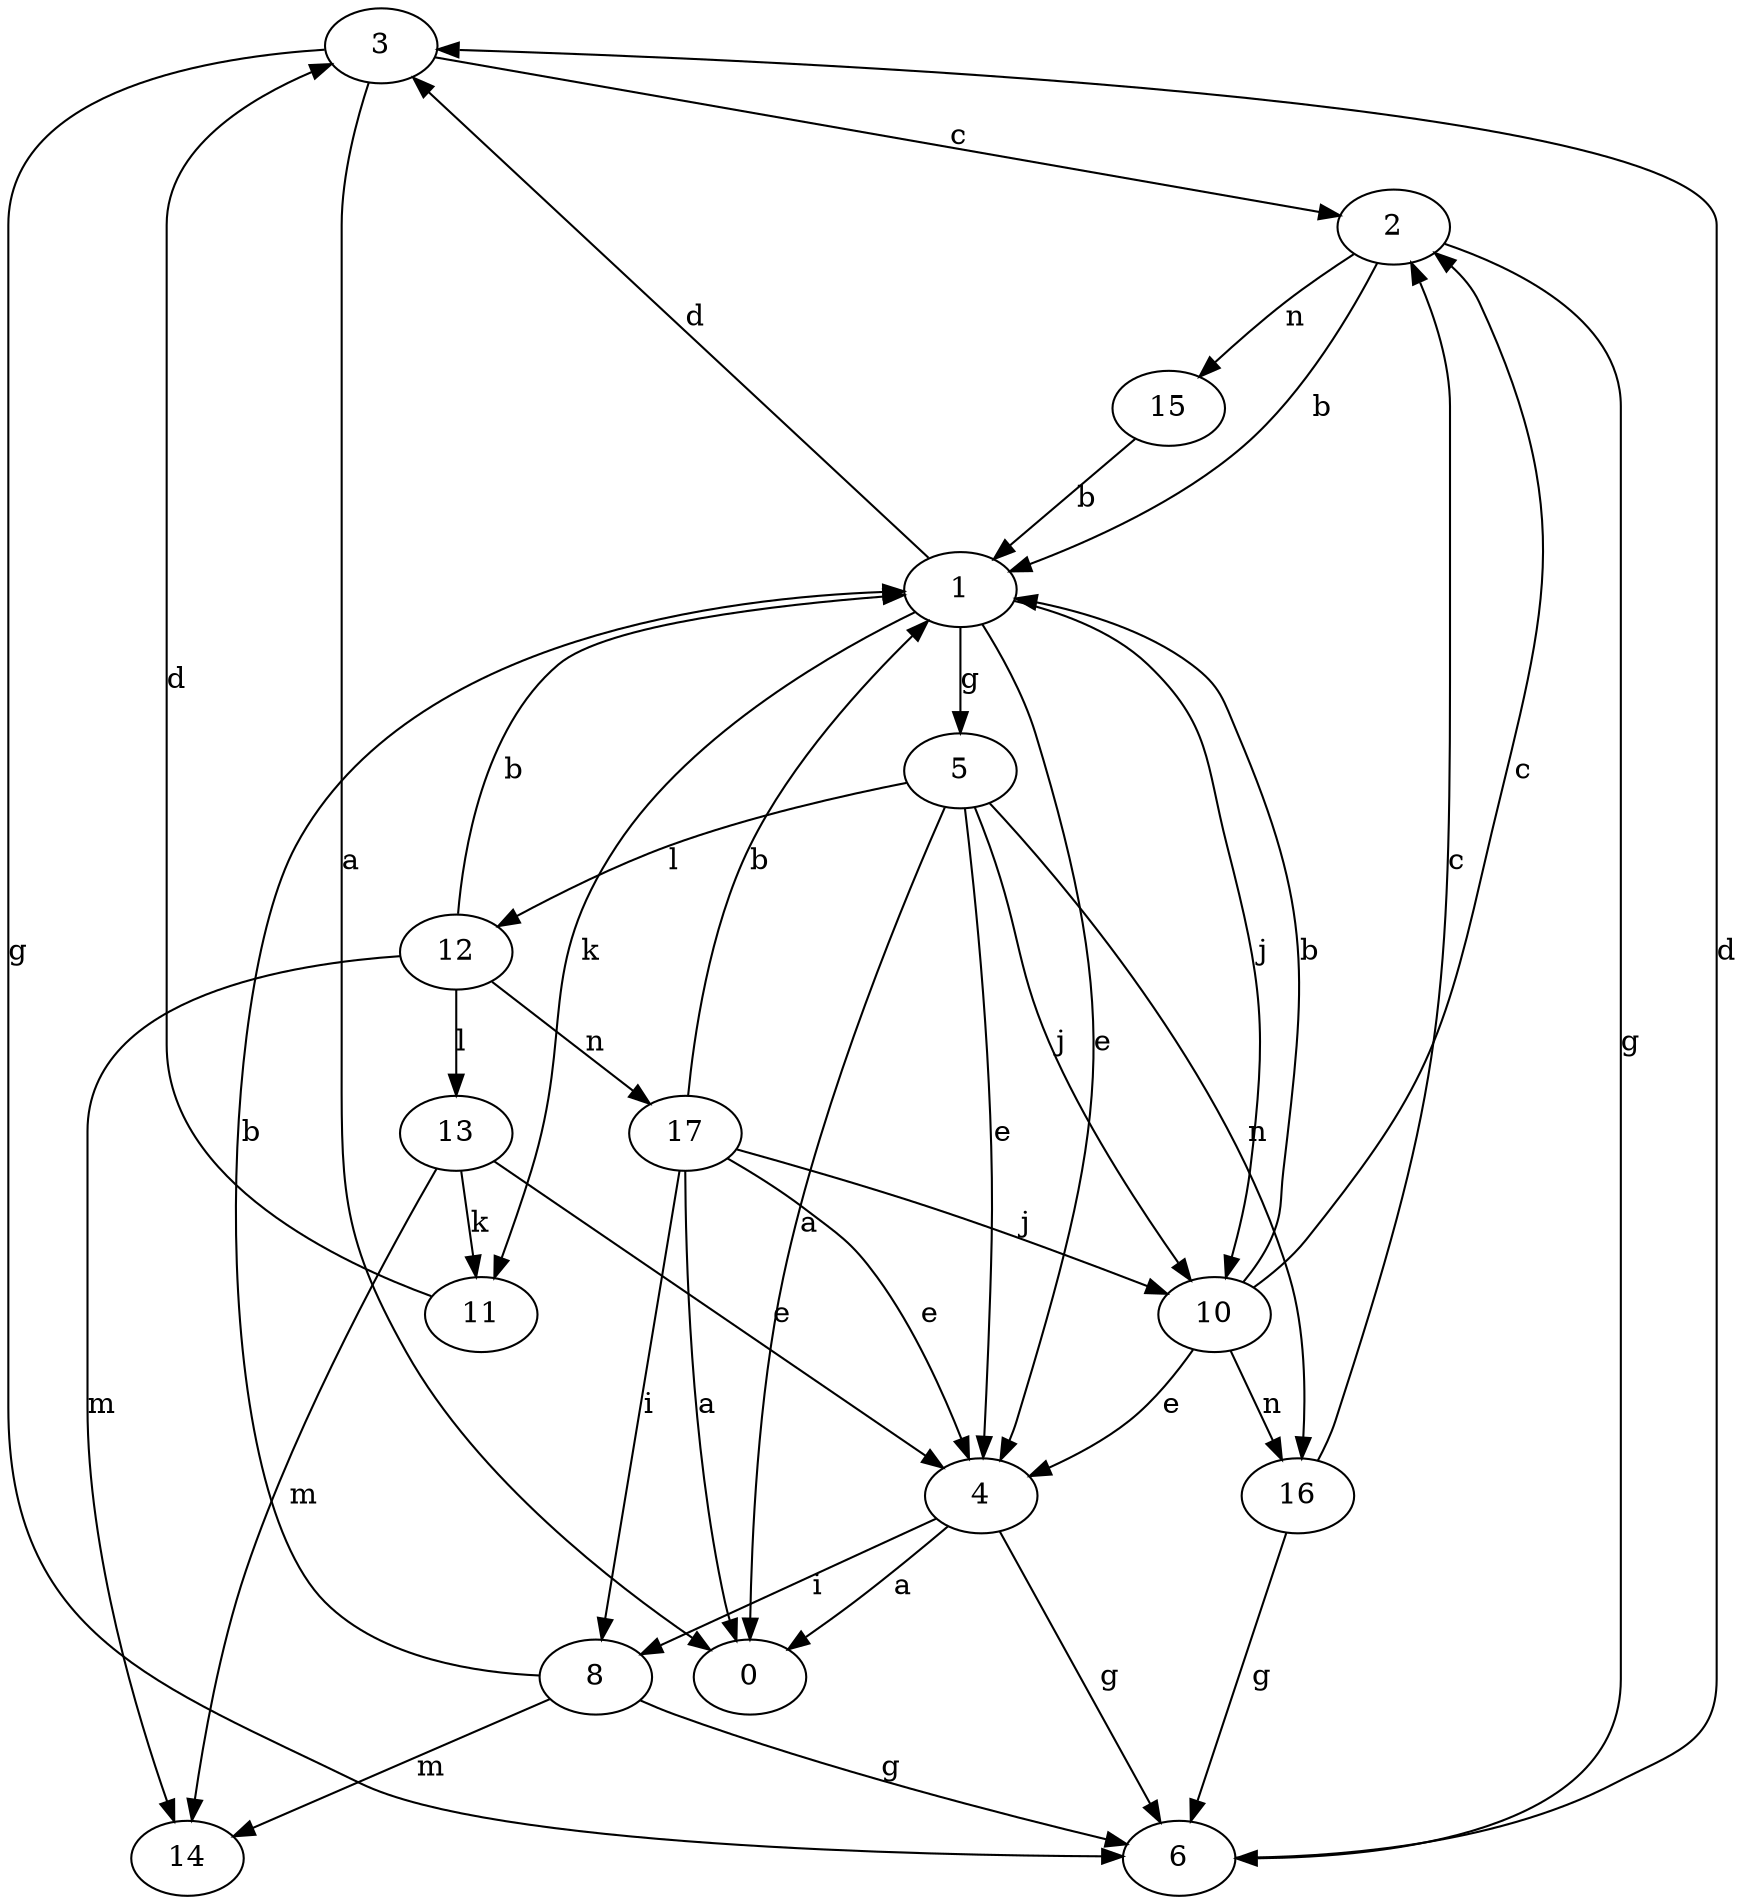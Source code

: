 strict digraph  {
0;
1;
2;
3;
4;
5;
6;
8;
10;
11;
12;
13;
14;
15;
16;
17;
1 -> 3  [label=d];
1 -> 4  [label=e];
1 -> 5  [label=g];
1 -> 10  [label=j];
1 -> 11  [label=k];
2 -> 1  [label=b];
2 -> 6  [label=g];
2 -> 15  [label=n];
3 -> 0  [label=a];
3 -> 2  [label=c];
3 -> 6  [label=g];
4 -> 0  [label=a];
4 -> 6  [label=g];
4 -> 8  [label=i];
5 -> 0  [label=a];
5 -> 4  [label=e];
5 -> 10  [label=j];
5 -> 12  [label=l];
5 -> 16  [label=n];
6 -> 3  [label=d];
8 -> 1  [label=b];
8 -> 6  [label=g];
8 -> 14  [label=m];
10 -> 1  [label=b];
10 -> 2  [label=c];
10 -> 4  [label=e];
10 -> 16  [label=n];
11 -> 3  [label=d];
12 -> 1  [label=b];
12 -> 13  [label=l];
12 -> 14  [label=m];
12 -> 17  [label=n];
13 -> 4  [label=e];
13 -> 11  [label=k];
13 -> 14  [label=m];
15 -> 1  [label=b];
16 -> 2  [label=c];
16 -> 6  [label=g];
17 -> 0  [label=a];
17 -> 1  [label=b];
17 -> 4  [label=e];
17 -> 8  [label=i];
17 -> 10  [label=j];
}
